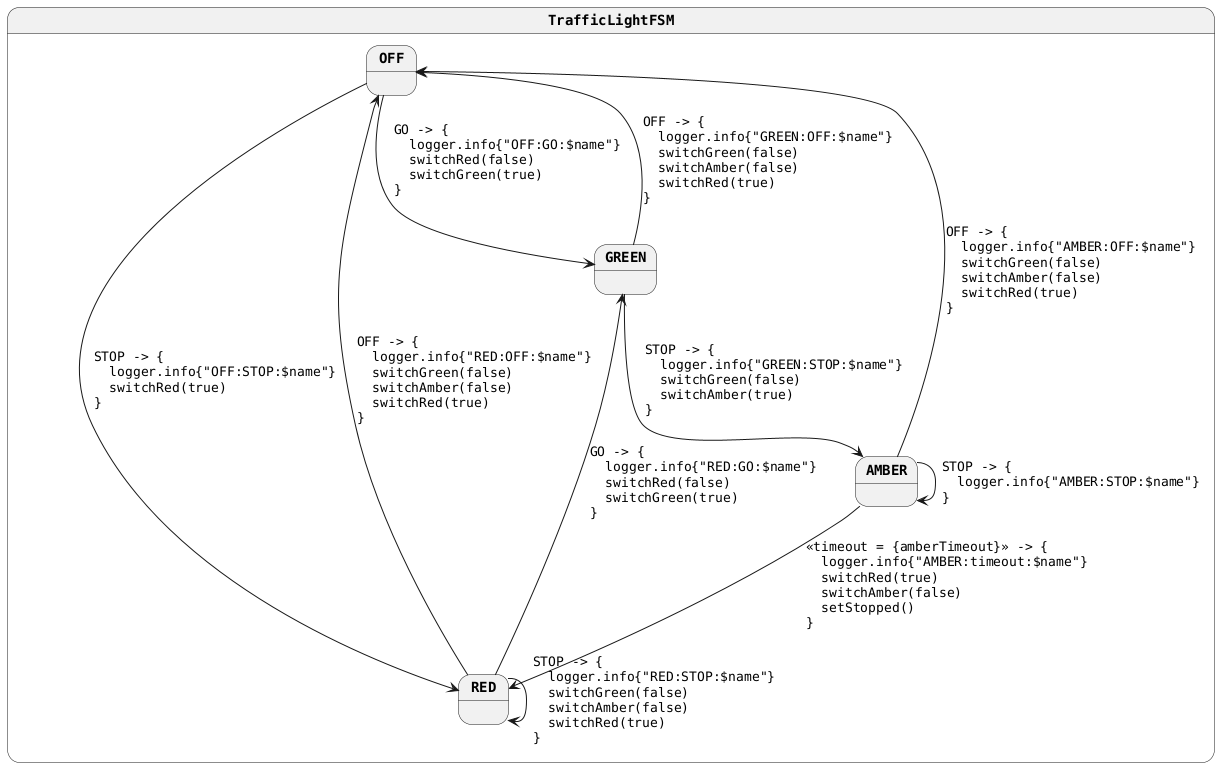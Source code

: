 @startuml
skinparam monochrome true
skinparam StateFontName Helvetica
skinparam defaultFontName Monospaced
skinparam defaultFontStyle Bold
skinparam state {
    FontColor Black
    FontStyle Bold
}
state TrafficLightFSM {
OFF --> GREEN : GO -> {\l  logger.info{"OFF:GO:$name"}\l  switchRed(false)\l  switchGreen(true)\l}
OFF --> RED : STOP -> {\l  logger.info{"OFF:STOP:$name"}\l  switchRed(true)\l}
RED --> GREEN : GO -> {\l  logger.info{"RED:GO:$name"}\l  switchRed(false)\l  switchGreen(true)\l}
RED --> RED : STOP -> {\l  logger.info{"RED:STOP:$name"}\l  switchGreen(false)\l  switchAmber(false)\l  switchRed(true)\l}
RED --> OFF : OFF -> {\l  logger.info{"RED:OFF:$name"}\l  switchGreen(false)\l  switchAmber(false)\l  switchRed(true)\l}
AMBER --> RED : <<timeout = {amberTimeout}>> -> {\l  logger.info{"AMBER:timeout:$name"}\l  switchRed(true)\l  switchAmber(false)\l  setStopped()\l}
AMBER --> AMBER : STOP -> {\l  logger.info{"AMBER:STOP:$name"}\l}
AMBER --> OFF : OFF -> {\l  logger.info{"AMBER:OFF:$name"}\l  switchGreen(false)\l  switchAmber(false)\l  switchRed(true)\l}
GREEN --> AMBER : STOP -> {\l  logger.info{"GREEN:STOP:$name"}\l  switchGreen(false)\l  switchAmber(true)\l}
GREEN --> OFF : OFF -> {\l  logger.info{"GREEN:OFF:$name"}\l  switchGreen(false)\l  switchAmber(false)\l  switchRed(true)\l}
}
@enduml
